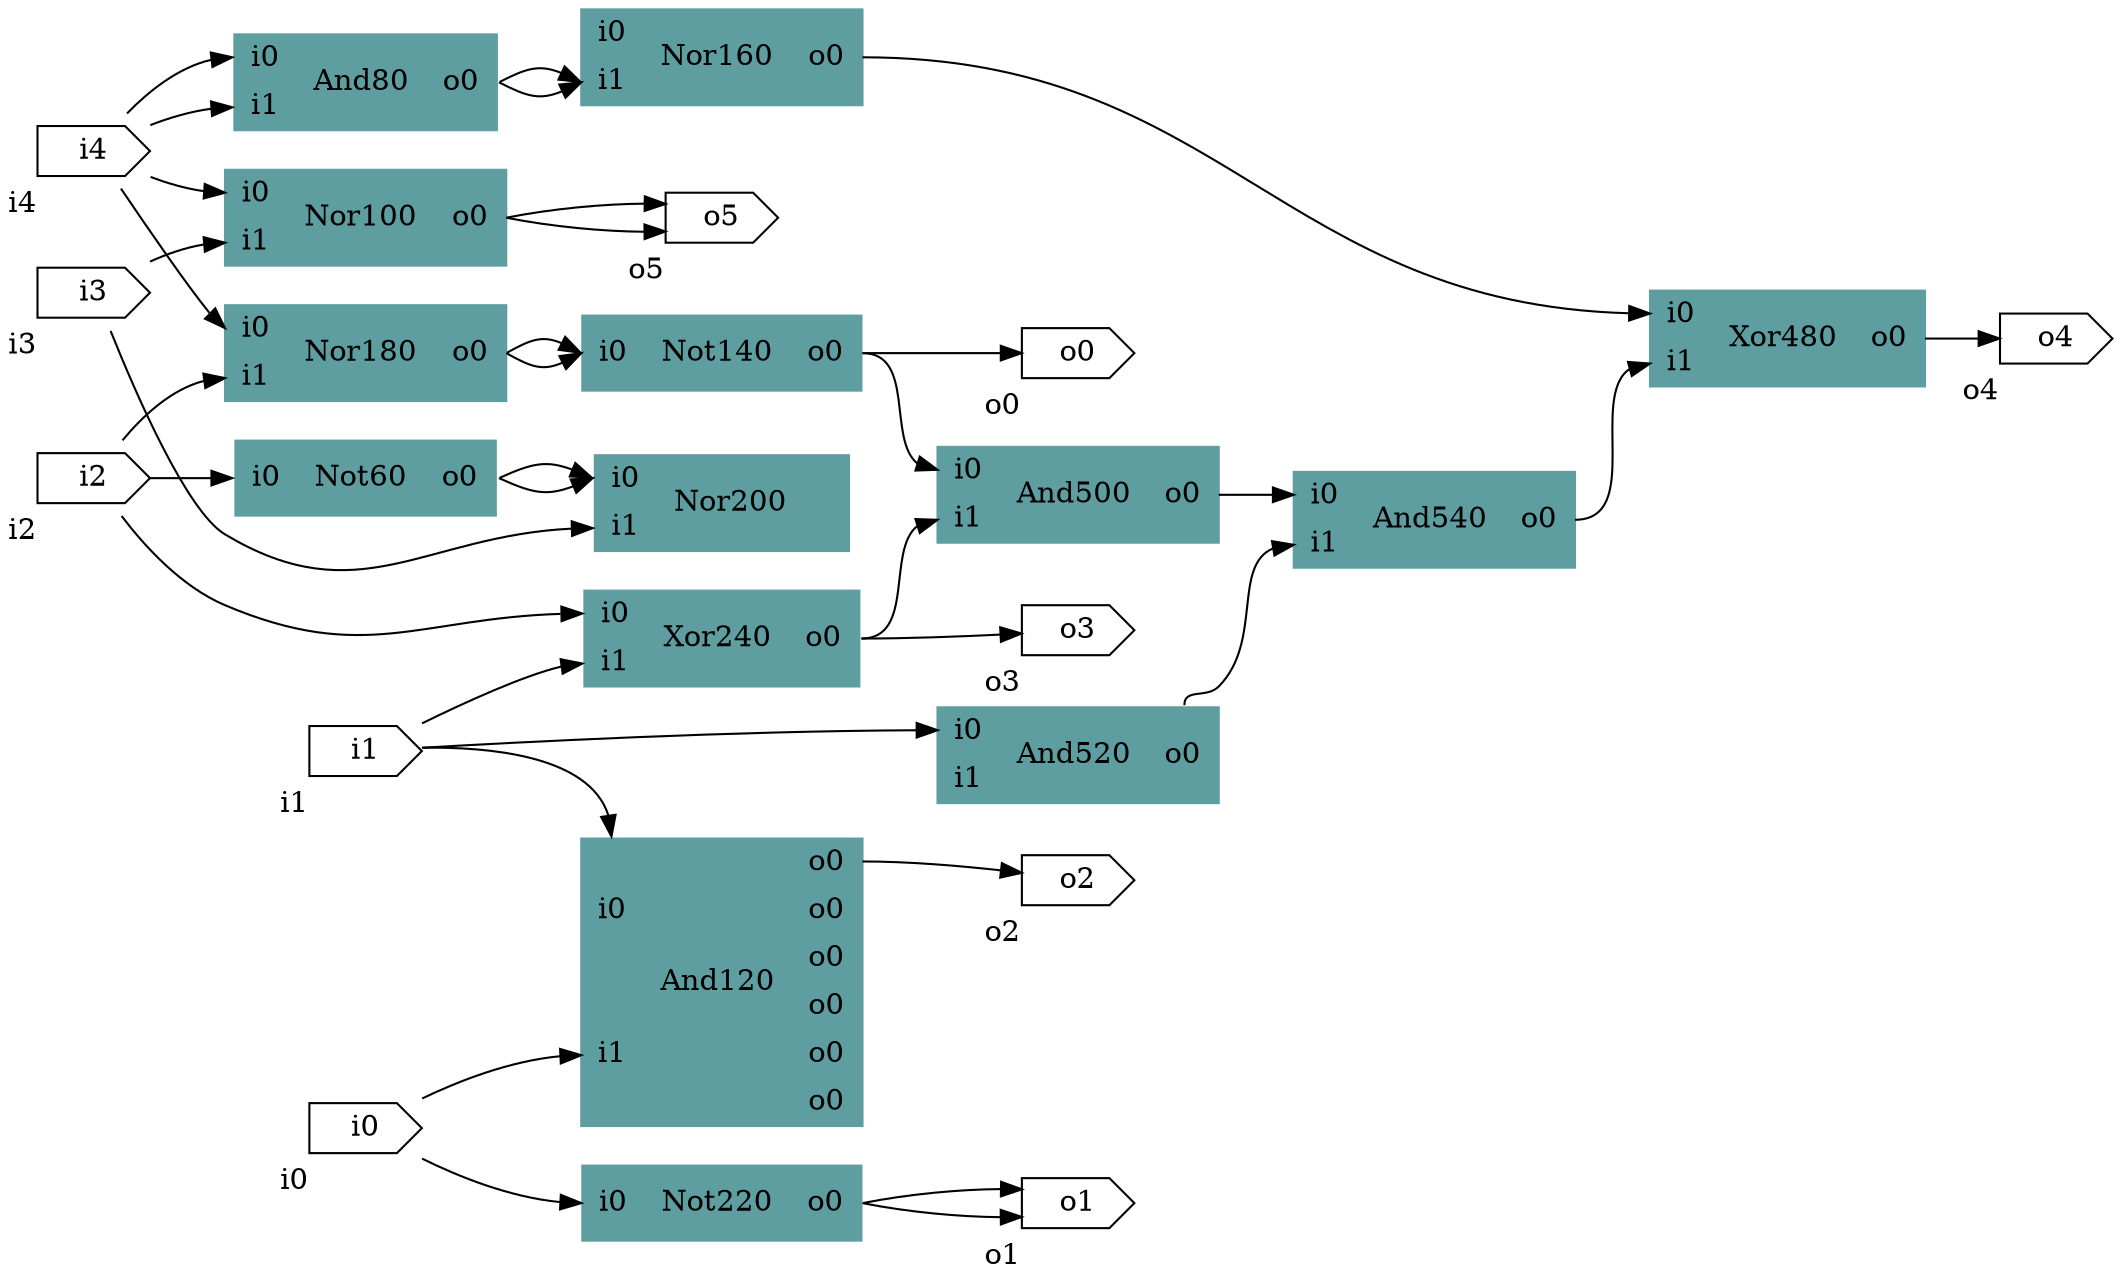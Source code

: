 # Test
digraph test {
  graph [rankdir = LR];
  Not60[shape=record; style=filled;color=cadetblue; label="{{<i0>i0}| Not60 |{<o0>o0}}"]
  And80[shape=record; style=filled;color=cadetblue; label="{{<i0>i0|<i1>i1}| And80 |{<o0>o0}}"]
  Nor100[shape=record; style=filled;color=cadetblue; label="{{<i0>i0|<i1>i1}| Nor100 |{<o0>o0}}"]
  And120[shape=record; style=filled;color=cadetblue; label="{{<i0>i0|<i1>i1}| And120 |{<o0>o0|<o0>o0|<o0>o0|<o0>o0|<o0>o0|<o0>o0}}"]
  Not140[shape=record; style=filled;color=cadetblue; label="{{<i0>i0}| Not140 |{<o0>o0}}"]
  Nor160[shape=record; style=filled;color=cadetblue; label="{{<i0>i0|<i1>i1}| Nor160 |{<o0>o0}}"]
  Nor180[shape=record; style=filled;color=cadetblue; label="{{<i0>i0|<i1>i1}| Nor180 |{<o0>o0}}"]
  Nor200[shape=record; style=filled;color=cadetblue; label="{{<i0>i0|<i1>i1}| Nor200 |{}}"]
  Not220[shape=record; style=filled;color=cadetblue; label="{{<i0>i0}| Not220 |{<o0>o0}}"]
  Xor240[shape=record; style=filled;color=cadetblue; label="{{<i0>i0|<i1>i1}| Xor240 |{<o0>o0}}"]
  Xor480[shape=record; style=filled;color=cadetblue; label="{{<i0>i0|<i1>i1}| Xor480 |{<o0>o0}}"]
  And500[shape=record; style=filled;color=cadetblue; label="{{<i0>i0|<i1>i1}| And500 |{<o0>o0}}"]
  And520[shape=record; style=filled;color=cadetblue; label="{{<i0>i0|<i1>i1}| And520 |{<o0>o0}}"]
  And540[shape=record; style=filled;color=cadetblue; label="{{<i0>i0|<i1>i1}| And540 |{<o0>o0}}"]
  i0[shape=cds,xlabel="i0"]
  i1[shape=cds,xlabel="i1"]
  i2[shape=cds,xlabel="i2"]
  i3[shape=cds,xlabel="i3"]
  i4[shape=cds,xlabel="i4"]
  o0[shape=cds,xlabel="o0"]
  o1[shape=cds,xlabel="o1"]
  o2[shape=cds,xlabel="o2"]
  o3[shape=cds,xlabel="o3"]
  o4[shape=cds,xlabel="o4"]
  o5[shape=cds,xlabel="o5"]
  i0 -> And120:i1;
  i0 -> Not220:i0;
  i1 -> And120:i0;
  i1 -> Xor240:i1;
  i1 -> And520:i0;
  i2 -> Xor240:i0;
  i2 -> Not60:i0;
  i2 -> Nor180:i1;
  i3 -> Nor100:i1;
  i3 -> Nor200:i1;
  i4 -> Nor100:i0;
  i4 -> And80:i0;
  i4 -> And80:i1;
  i4 -> Nor180:i0;
  Not60:o0 -> Nor200:i0;
  And80:o0 -> Nor160:i1;
  Nor100:o0 -> o5;
  And120:o0 -> o2;
  Not220:o0 -> o1;
  Not60:o0 -> Nor200:i0;
  Nor180:o0 -> Not140:i0;
  Nor100:o0 -> o5;
  And80:o0 -> Nor160:i1;
  Not140:o0 -> o0;
  Not140:o0 -> And500:i0;
  Nor160:o0 -> Xor480:i0;
  Nor180:o0 -> Not140:i0;
  Not220:o0 -> o1;
  Xor240:o0 -> o3;
  Xor240:o0 -> And500:i1;
  Xor480:o0 -> o4;
  And500:o0 -> And540:i0;
  And520:o0 -> And540:i1;
  And540:o0 -> Xor480:i1;
}
